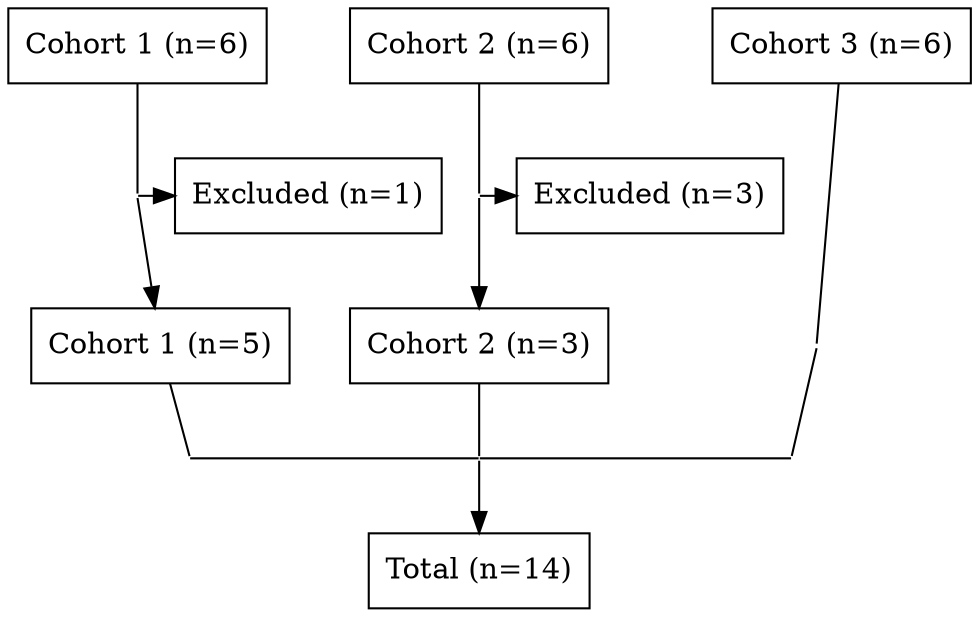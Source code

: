digraph consort_diagram {
  graph [layout = dot]





# node definitions with substituted label text
  node [shape = rectangle, fillcolor = Biege, style="", fillcolor = "", color = ""]

node1 [label = "Cohort 1 (n=6)"]
node2 [label = "Cohort 2 (n=6)"]
node3 [label = "Cohort 3 (n=6)"]
node4 [label = "Excluded (n=1)\l"]
node5 [label = "Excluded (n=3)\l"]
node7 [label = "Cohort 1 (n=5)"]
node8 [label = "Cohort 2 (n=3)"]
node10 [label = "Total (n=14)"]


## Invisible point node for joints

node [shape = point, width = 0, style=invis]

P1 P2 P3 P4 P5

subgraph {
  rank = same; rankdir = LR; node1; node2; node3;
  }
subgraph {
  rank = same; rankdir = LR; P1; node4;
  }
subgraph {
  rank = same; rankdir = LR; node7; node8; node9;
  }
subgraph {
  rank = same; rankdir = LR; node4; node5; node6;
  }
subgraph {
  rank = same; rankdir = LR; P2; node5;
  }
subgraph {
  rank = same; rankdir = LR; node4; node5;
  }
subgraph {
  rank = same; rankdir = LR; P3; P4; P5;
  }

edge[style=""];

node1 -> P1 [arrowhead = none];
P1 -> node4;
P1 -> node7;
node2 -> P2 [arrowhead = none];
P2 -> node5;
P2 -> node8;
P4 -> node10;
node7 -> P3 [arrowhead = none];
node8 -> P4 [arrowhead = none];
node9 -> P5 [arrowhead = none];
P3 -> P4 -> P5 [arrowhead = none, minlen = 7.0];

node3 -> node9 [arrowhead = none];


}
